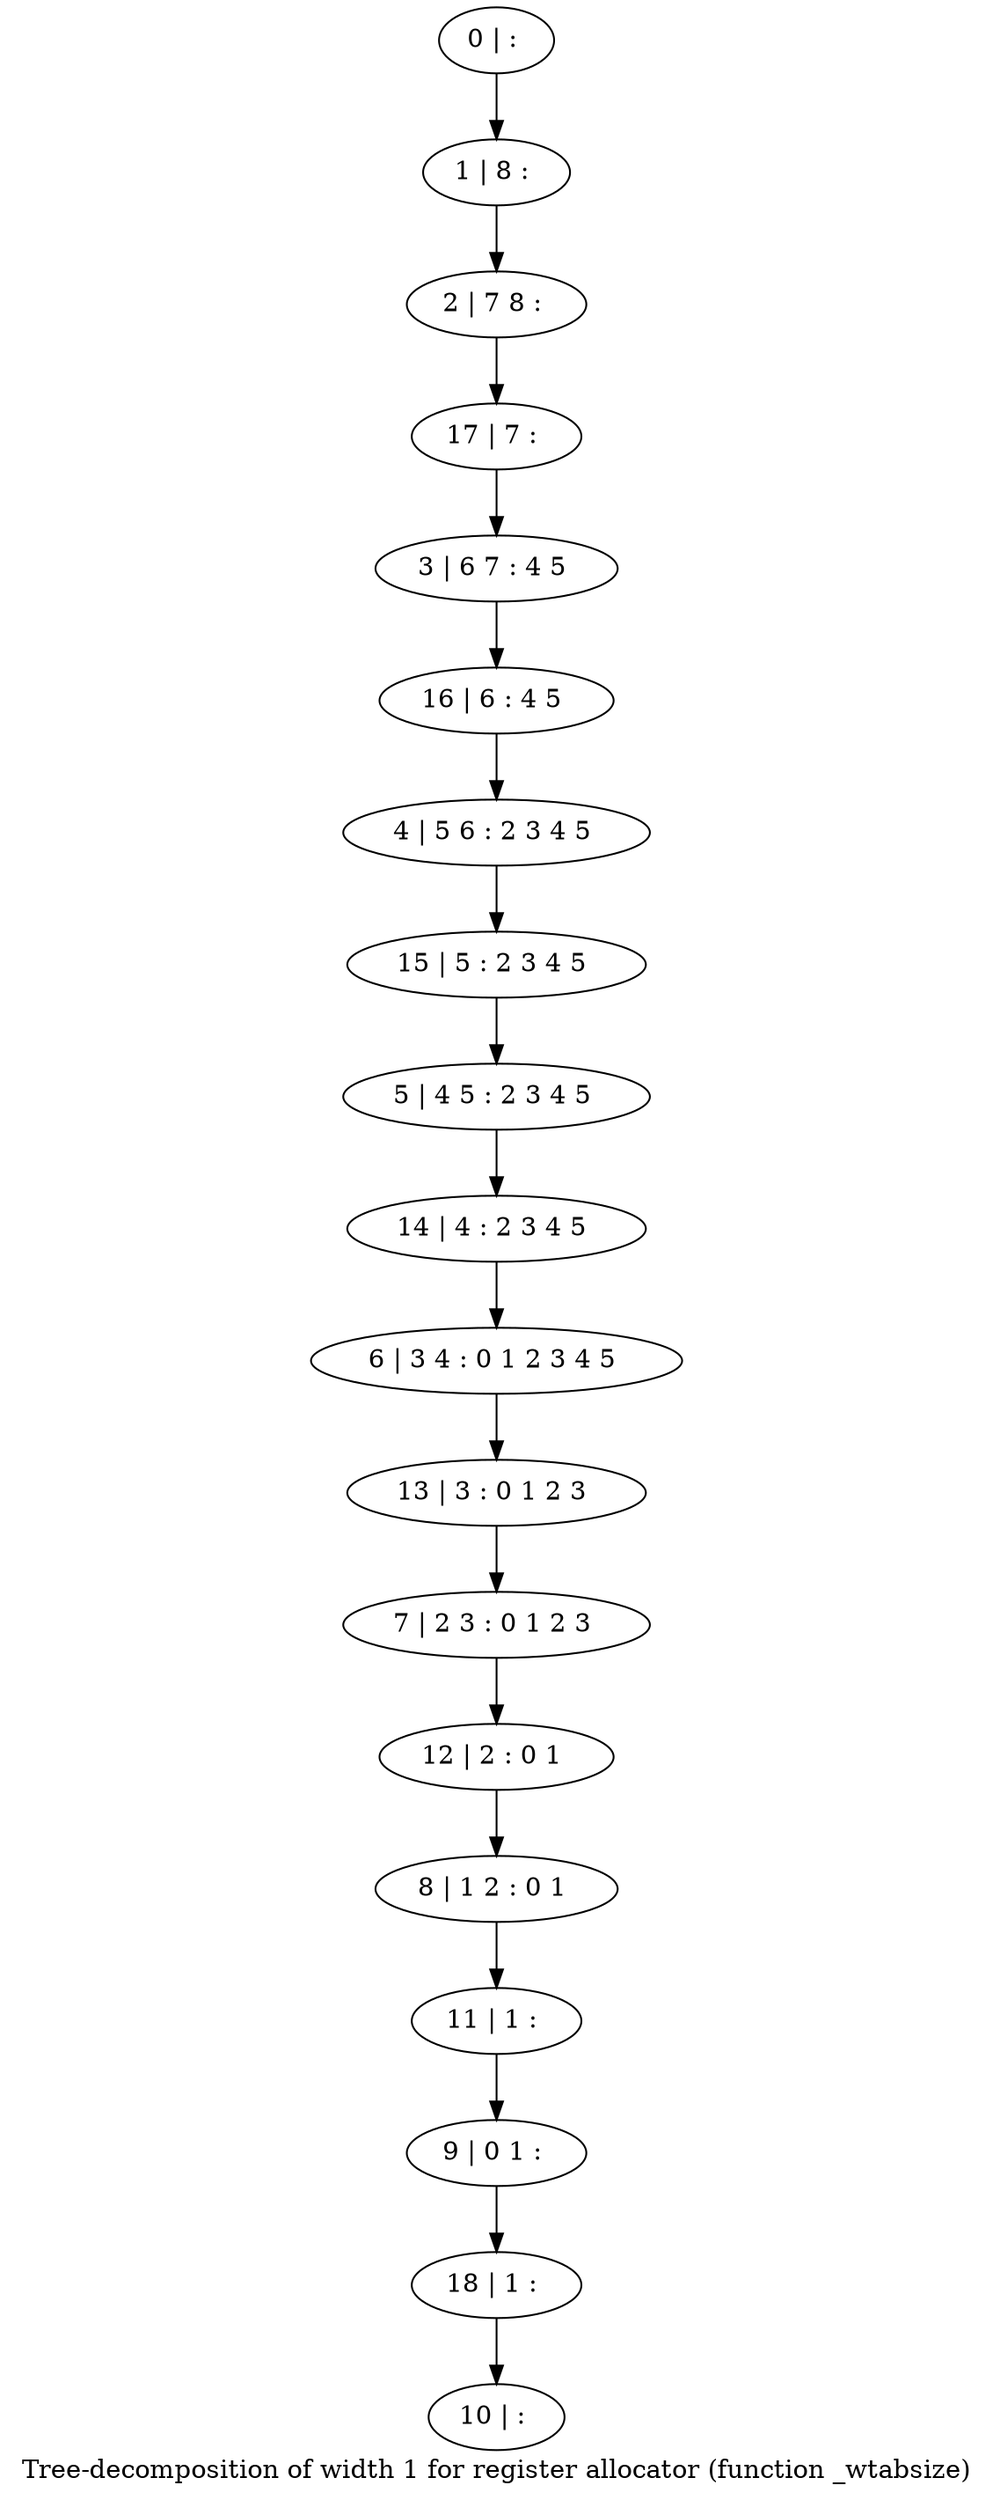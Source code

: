 digraph G {
graph [label="Tree-decomposition of width 1 for register allocator (function _wtabsize)"]
0[label="0 | : "];
1[label="1 | 8 : "];
2[label="2 | 7 8 : "];
3[label="3 | 6 7 : 4 5 "];
4[label="4 | 5 6 : 2 3 4 5 "];
5[label="5 | 4 5 : 2 3 4 5 "];
6[label="6 | 3 4 : 0 1 2 3 4 5 "];
7[label="7 | 2 3 : 0 1 2 3 "];
8[label="8 | 1 2 : 0 1 "];
9[label="9 | 0 1 : "];
10[label="10 | : "];
11[label="11 | 1 : "];
12[label="12 | 2 : 0 1 "];
13[label="13 | 3 : 0 1 2 3 "];
14[label="14 | 4 : 2 3 4 5 "];
15[label="15 | 5 : 2 3 4 5 "];
16[label="16 | 6 : 4 5 "];
17[label="17 | 7 : "];
18[label="18 | 1 : "];
0->1 ;
1->2 ;
11->9 ;
8->11 ;
12->8 ;
7->12 ;
13->7 ;
6->13 ;
14->6 ;
5->14 ;
15->5 ;
4->15 ;
16->4 ;
3->16 ;
17->3 ;
2->17 ;
18->10 ;
9->18 ;
}
